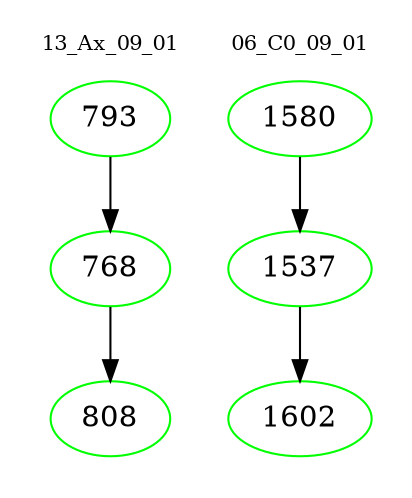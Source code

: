digraph{
subgraph cluster_0 {
color = white
label = "13_Ax_09_01";
fontsize=10;
T0_793 [label="793", color="green"]
T0_793 -> T0_768 [color="black"]
T0_768 [label="768", color="green"]
T0_768 -> T0_808 [color="black"]
T0_808 [label="808", color="green"]
}
subgraph cluster_1 {
color = white
label = "06_C0_09_01";
fontsize=10;
T1_1580 [label="1580", color="green"]
T1_1580 -> T1_1537 [color="black"]
T1_1537 [label="1537", color="green"]
T1_1537 -> T1_1602 [color="black"]
T1_1602 [label="1602", color="green"]
}
}
